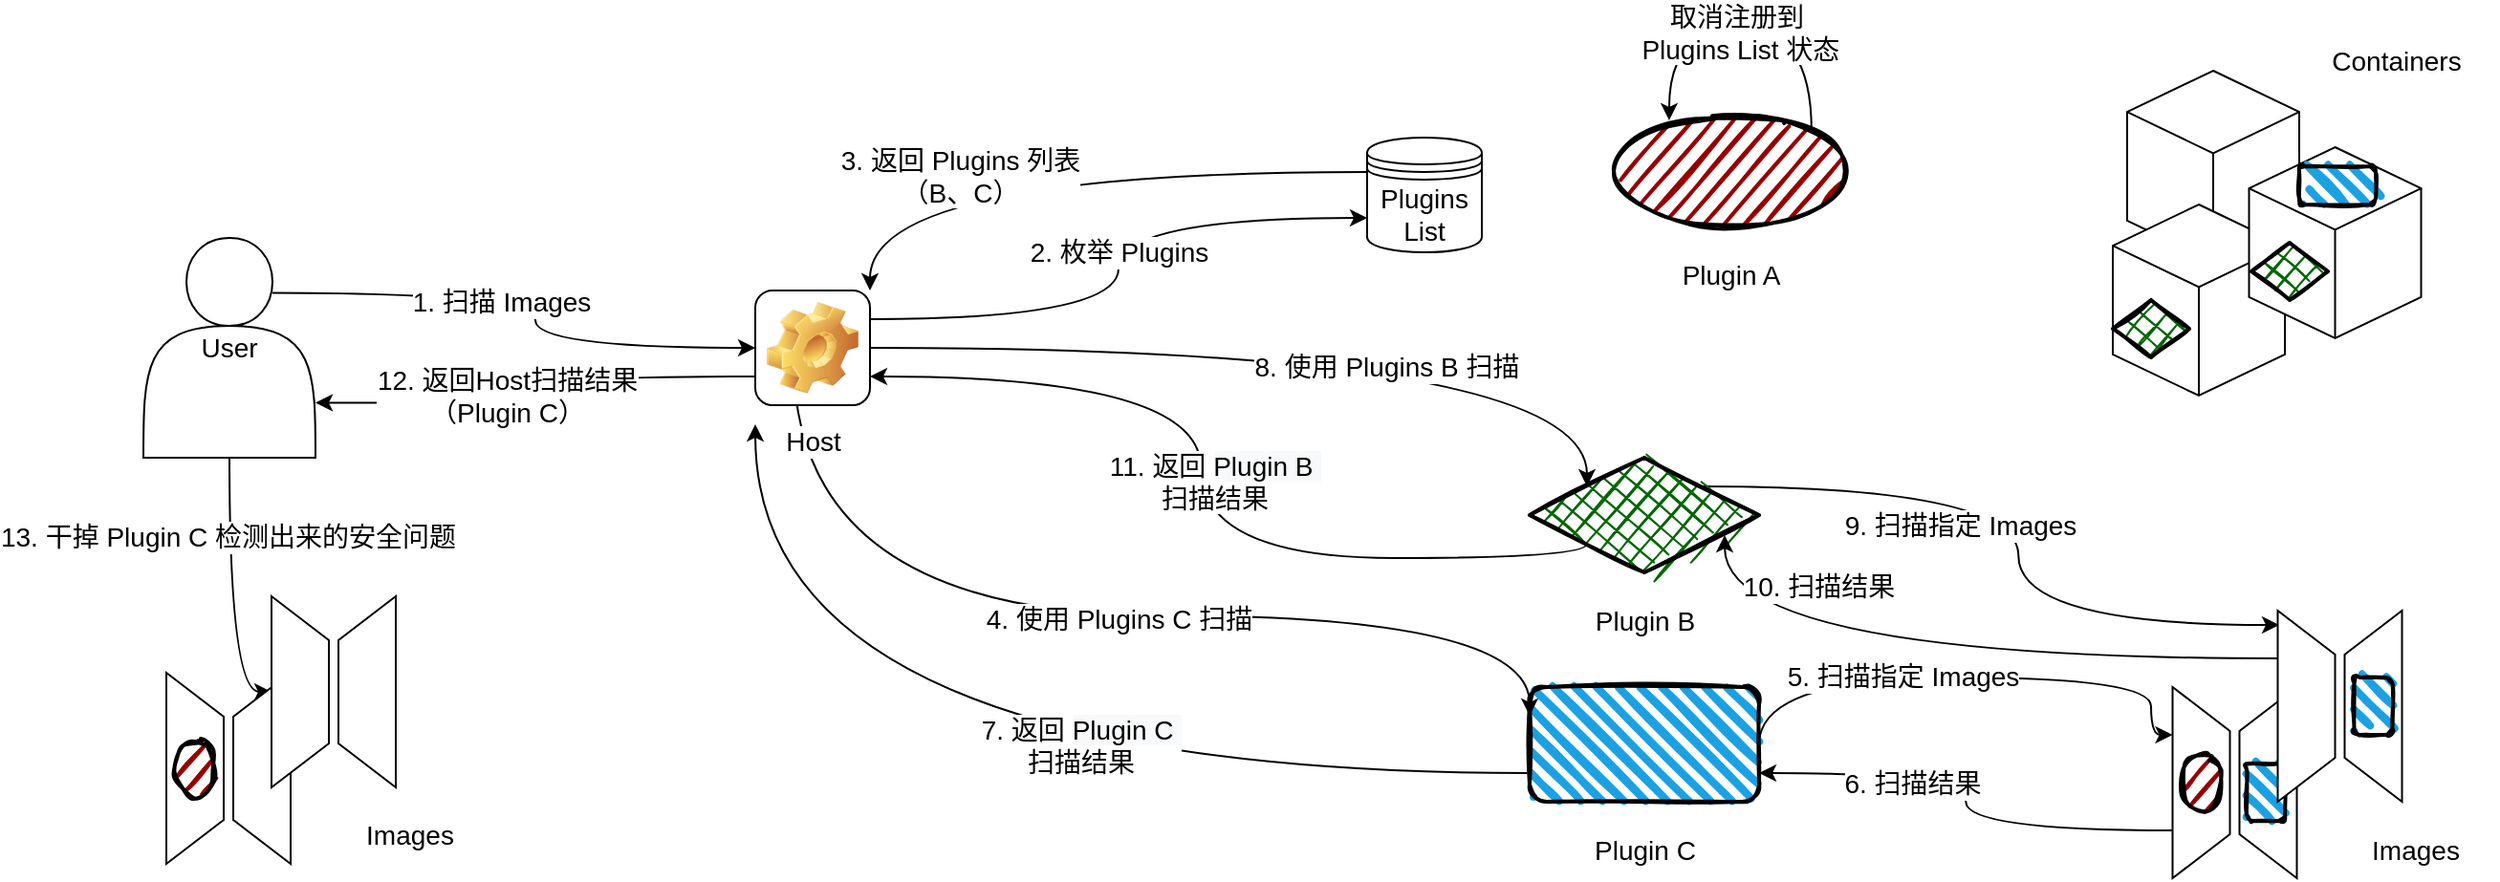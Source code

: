 <mxfile version="17.4.0" type="github">
  <diagram id="WiWz7q4bYspyMZFVrQvD" name="Page-1">
    <mxGraphModel dx="1395" dy="722" grid="0" gridSize="10" guides="1" tooltips="1" connect="1" arrows="1" fold="1" page="0" pageScale="1" pageWidth="827" pageHeight="1169" math="0" shadow="0">
      <root>
        <mxCell id="0" />
        <mxCell id="1" parent="0" />
        <mxCell id="hHCwbgIBu2njAsdtUpb5-46" style="edgeStyle=orthogonalEdgeStyle;curved=1;rounded=0;orthogonalLoop=1;jettySize=auto;html=1;exitX=0.75;exitY=0.25;exitDx=0;exitDy=0;exitPerimeter=0;fontSize=14;" edge="1" parent="1" source="hHCwbgIBu2njAsdtUpb5-67" target="hHCwbgIBu2njAsdtUpb5-37">
          <mxGeometry relative="1" as="geometry">
            <mxPoint x="160" y="460" as="sourcePoint" />
          </mxGeometry>
        </mxCell>
        <mxCell id="hHCwbgIBu2njAsdtUpb5-47" value="1. 扫描 Images" style="edgeLabel;html=1;align=center;verticalAlign=middle;resizable=0;points=[];fontSize=14;" vertex="1" connectable="0" parent="hHCwbgIBu2njAsdtUpb5-46">
          <mxGeometry x="-0.152" y="-4" relative="1" as="geometry">
            <mxPoint as="offset" />
          </mxGeometry>
        </mxCell>
        <mxCell id="hHCwbgIBu2njAsdtUpb5-4" value="" style="ellipse;whiteSpace=wrap;html=1;strokeWidth=2;fillWeight=2;hachureGap=8;fillColor=#990000;fillStyle=dots;sketch=1;" vertex="1" parent="1">
          <mxGeometry x="860" y="357.47" width="120" height="60" as="geometry" />
        </mxCell>
        <mxCell id="hHCwbgIBu2njAsdtUpb5-60" style="edgeStyle=orthogonalEdgeStyle;curved=1;rounded=0;orthogonalLoop=1;jettySize=auto;html=1;exitX=1;exitY=0;exitDx=0;exitDy=0;entryX=0.925;entryY=0.975;entryDx=0;entryDy=0;fontSize=14;entryPerimeter=0;" edge="1" parent="1" source="hHCwbgIBu2njAsdtUpb5-5" target="hHCwbgIBu2njAsdtUpb5-15">
          <mxGeometry relative="1" as="geometry" />
        </mxCell>
        <mxCell id="hHCwbgIBu2njAsdtUpb5-64" style="edgeStyle=orthogonalEdgeStyle;curved=1;rounded=0;orthogonalLoop=1;jettySize=auto;html=1;exitX=0;exitY=1;exitDx=0;exitDy=0;entryX=1;entryY=0.75;entryDx=0;entryDy=0;fontSize=14;" edge="1" parent="1" source="hHCwbgIBu2njAsdtUpb5-5" target="hHCwbgIBu2njAsdtUpb5-37">
          <mxGeometry relative="1" as="geometry">
            <Array as="points">
              <mxPoint x="845" y="590" />
              <mxPoint x="643" y="590" />
              <mxPoint x="643" y="495" />
            </Array>
          </mxGeometry>
        </mxCell>
        <mxCell id="hHCwbgIBu2njAsdtUpb5-5" value="" style="rhombus;whiteSpace=wrap;html=1;strokeWidth=2;fillWeight=-1;hachureGap=8;fillStyle=cross-hatch;fillColor=#006600;sketch=1;" vertex="1" parent="1">
          <mxGeometry x="815" y="537.5" width="120" height="60" as="geometry" />
        </mxCell>
        <mxCell id="hHCwbgIBu2njAsdtUpb5-50" style="edgeStyle=orthogonalEdgeStyle;curved=1;rounded=0;orthogonalLoop=1;jettySize=auto;html=1;exitX=1;exitY=0.5;exitDx=0;exitDy=0;entryX=0.25;entryY=1;entryDx=0;entryDy=0;fontSize=14;" edge="1" parent="1" source="hHCwbgIBu2njAsdtUpb5-6" target="hHCwbgIBu2njAsdtUpb5-11">
          <mxGeometry relative="1" as="geometry">
            <Array as="points">
              <mxPoint x="935" y="652.5" />
              <mxPoint x="1140" y="652.5" />
              <mxPoint x="1140" y="682.5" />
            </Array>
          </mxGeometry>
        </mxCell>
        <mxCell id="hHCwbgIBu2njAsdtUpb5-51" value="5. 扫描指定 Images" style="edgeLabel;html=1;align=center;verticalAlign=middle;resizable=0;points=[];fontSize=14;" vertex="1" connectable="0" parent="hHCwbgIBu2njAsdtUpb5-50">
          <mxGeometry x="-0.223" y="1" relative="1" as="geometry">
            <mxPoint as="offset" />
          </mxGeometry>
        </mxCell>
        <mxCell id="hHCwbgIBu2njAsdtUpb5-54" style="edgeStyle=orthogonalEdgeStyle;curved=1;rounded=0;orthogonalLoop=1;jettySize=auto;html=1;exitX=0;exitY=0.75;exitDx=0;exitDy=0;fontSize=14;" edge="1" parent="1" source="hHCwbgIBu2njAsdtUpb5-6">
          <mxGeometry relative="1" as="geometry">
            <mxPoint x="410" y="520" as="targetPoint" />
          </mxGeometry>
        </mxCell>
        <mxCell id="hHCwbgIBu2njAsdtUpb5-55" value="7. 返回&amp;nbsp;&lt;span style=&quot;background-color: rgb(248 , 249 , 250)&quot;&gt;Plugin C&amp;nbsp;&lt;/span&gt;&lt;br&gt;扫描结果" style="edgeLabel;html=1;align=center;verticalAlign=middle;resizable=0;points=[];fontSize=14;" vertex="1" connectable="0" parent="hHCwbgIBu2njAsdtUpb5-54">
          <mxGeometry x="0.2" y="-25" relative="1" as="geometry">
            <mxPoint x="117" y="10" as="offset" />
          </mxGeometry>
        </mxCell>
        <mxCell id="hHCwbgIBu2njAsdtUpb5-6" value="" style="rounded=1;whiteSpace=wrap;html=1;strokeWidth=2;fillWeight=4;hachureGap=8;hachureAngle=45;fillColor=#1ba1e2;sketch=1;" vertex="1" parent="1">
          <mxGeometry x="815" y="657.5" width="120" height="60" as="geometry" />
        </mxCell>
        <mxCell id="hHCwbgIBu2njAsdtUpb5-7" value="" style="html=1;whiteSpace=wrap;shape=isoCube2;backgroundOutline=1;isoAngle=15;" vertex="1" parent="1">
          <mxGeometry x="1127.5" y="335" width="90" height="100" as="geometry" />
        </mxCell>
        <mxCell id="hHCwbgIBu2njAsdtUpb5-52" style="edgeStyle=orthogonalEdgeStyle;curved=1;rounded=0;orthogonalLoop=1;jettySize=auto;html=1;exitX=0.75;exitY=1;exitDx=0;exitDy=0;entryX=1;entryY=0.75;entryDx=0;entryDy=0;fontSize=14;" edge="1" parent="1" source="hHCwbgIBu2njAsdtUpb5-11" target="hHCwbgIBu2njAsdtUpb5-6">
          <mxGeometry relative="1" as="geometry" />
        </mxCell>
        <mxCell id="hHCwbgIBu2njAsdtUpb5-53" value="6. 扫描结果" style="edgeLabel;html=1;align=center;verticalAlign=middle;resizable=0;points=[];fontSize=14;" vertex="1" connectable="0" parent="hHCwbgIBu2njAsdtUpb5-52">
          <mxGeometry x="0.358" y="5" relative="1" as="geometry">
            <mxPoint as="offset" />
          </mxGeometry>
        </mxCell>
        <mxCell id="hHCwbgIBu2njAsdtUpb5-11" value="" style="verticalLabelPosition=middle;verticalAlign=middle;html=1;shape=trapezoid;perimeter=trapezoidPerimeter;whiteSpace=wrap;size=0.23;arcSize=10;flipV=1;labelPosition=center;align=center;direction=south;" vertex="1" parent="1">
          <mxGeometry x="1151.25" y="657.5" width="30" height="100" as="geometry" />
        </mxCell>
        <mxCell id="hHCwbgIBu2njAsdtUpb5-12" value="" style="verticalLabelPosition=middle;verticalAlign=middle;html=1;shape=trapezoid;perimeter=trapezoidPerimeter;whiteSpace=wrap;size=0.23;arcSize=10;flipV=1;labelPosition=center;align=center;direction=north;" vertex="1" parent="1">
          <mxGeometry x="1186.25" y="657.5" width="30" height="100" as="geometry" />
        </mxCell>
        <mxCell id="hHCwbgIBu2njAsdtUpb5-13" value="" style="html=1;whiteSpace=wrap;shape=isoCube2;backgroundOutline=1;isoAngle=15;" vertex="1" parent="1">
          <mxGeometry x="1120" y="405" width="90" height="100" as="geometry" />
        </mxCell>
        <mxCell id="hHCwbgIBu2njAsdtUpb5-14" value="" style="html=1;whiteSpace=wrap;shape=isoCube2;backgroundOutline=1;isoAngle=15;" vertex="1" parent="1">
          <mxGeometry x="1191.25" y="375" width="90" height="100" as="geometry" />
        </mxCell>
        <mxCell id="hHCwbgIBu2njAsdtUpb5-16" value="" style="verticalLabelPosition=middle;verticalAlign=middle;html=1;shape=trapezoid;perimeter=trapezoidPerimeter;whiteSpace=wrap;size=0.23;arcSize=10;flipV=1;labelPosition=center;align=center;direction=north;" vertex="1" parent="1">
          <mxGeometry x="1241.25" y="617.5" width="30" height="100" as="geometry" />
        </mxCell>
        <mxCell id="hHCwbgIBu2njAsdtUpb5-24" value="" style="ellipse;whiteSpace=wrap;html=1;strokeWidth=2;fillWeight=2;hachureGap=8;fillColor=#990000;fillStyle=dots;sketch=1;" vertex="1" parent="1">
          <mxGeometry x="1155.62" y="692.5" width="21.25" height="30" as="geometry" />
        </mxCell>
        <mxCell id="hHCwbgIBu2njAsdtUpb5-25" value="" style="rounded=1;whiteSpace=wrap;html=1;strokeWidth=2;fillWeight=4;hachureGap=8;hachureAngle=45;fillColor=#1ba1e2;sketch=1;" vertex="1" parent="1">
          <mxGeometry x="1217.5" y="385" width="40" height="20" as="geometry" />
        </mxCell>
        <mxCell id="hHCwbgIBu2njAsdtUpb5-26" value="" style="rounded=1;whiteSpace=wrap;html=1;strokeWidth=2;fillWeight=4;hachureGap=8;hachureAngle=45;fillColor=#1ba1e2;sketch=1;" vertex="1" parent="1">
          <mxGeometry x="1246.25" y="652.5" width="20" height="30" as="geometry" />
        </mxCell>
        <mxCell id="hHCwbgIBu2njAsdtUpb5-27" value="" style="rhombus;whiteSpace=wrap;html=1;strokeWidth=2;fillWeight=-1;hachureGap=8;fillStyle=cross-hatch;fillColor=#006600;sketch=1;" vertex="1" parent="1">
          <mxGeometry x="1120" y="455" width="40" height="30" as="geometry" />
        </mxCell>
        <mxCell id="hHCwbgIBu2njAsdtUpb5-28" value="" style="rhombus;whiteSpace=wrap;html=1;strokeWidth=2;fillWeight=-1;hachureGap=8;fillStyle=cross-hatch;fillColor=#006600;sketch=1;" vertex="1" parent="1">
          <mxGeometry x="1192.5" y="425" width="40" height="30" as="geometry" />
        </mxCell>
        <mxCell id="hHCwbgIBu2njAsdtUpb5-29" value="&lt;font style=&quot;font-size: 14px&quot;&gt;Containers&lt;/font&gt;" style="text;html=1;strokeColor=none;fillColor=none;align=center;verticalAlign=middle;whiteSpace=wrap;rounded=0;" vertex="1" parent="1">
          <mxGeometry x="1226.25" y="315" width="85" height="30" as="geometry" />
        </mxCell>
        <mxCell id="hHCwbgIBu2njAsdtUpb5-30" value="&lt;font style=&quot;font-size: 14px&quot;&gt;Images&lt;/font&gt;" style="text;html=1;strokeColor=none;fillColor=none;align=center;verticalAlign=middle;whiteSpace=wrap;rounded=0;" vertex="1" parent="1">
          <mxGeometry x="1236.25" y="727.5" width="85" height="30" as="geometry" />
        </mxCell>
        <mxCell id="hHCwbgIBu2njAsdtUpb5-31" value="&lt;font style=&quot;font-size: 14px&quot;&gt;Plugin A&lt;/font&gt;" style="text;html=1;strokeColor=none;fillColor=none;align=center;verticalAlign=middle;whiteSpace=wrap;rounded=0;" vertex="1" parent="1">
          <mxGeometry x="877.5" y="427.47" width="85" height="30" as="geometry" />
        </mxCell>
        <mxCell id="hHCwbgIBu2njAsdtUpb5-32" value="&lt;font style=&quot;font-size: 14px&quot;&gt;Plugin B&lt;/font&gt;" style="text;html=1;strokeColor=none;fillColor=none;align=center;verticalAlign=middle;whiteSpace=wrap;rounded=0;" vertex="1" parent="1">
          <mxGeometry x="832.5" y="607.5" width="85" height="30" as="geometry" />
        </mxCell>
        <mxCell id="hHCwbgIBu2njAsdtUpb5-33" value="&lt;font style=&quot;font-size: 14px&quot;&gt;Plugin C&lt;/font&gt;" style="text;html=1;strokeColor=none;fillColor=none;align=center;verticalAlign=middle;whiteSpace=wrap;rounded=0;" vertex="1" parent="1">
          <mxGeometry x="832.5" y="727.5" width="85" height="30" as="geometry" />
        </mxCell>
        <mxCell id="hHCwbgIBu2njAsdtUpb5-43" style="edgeStyle=orthogonalEdgeStyle;curved=1;rounded=0;orthogonalLoop=1;jettySize=auto;html=1;exitX=0;exitY=0.3;exitDx=0;exitDy=0;entryX=1;entryY=0;entryDx=0;entryDy=0;fontSize=14;" edge="1" parent="1" source="hHCwbgIBu2njAsdtUpb5-34" target="hHCwbgIBu2njAsdtUpb5-37">
          <mxGeometry relative="1" as="geometry" />
        </mxCell>
        <mxCell id="hHCwbgIBu2njAsdtUpb5-44" value="3. 返回 Plugins 列表&lt;br&gt;（B、C）" style="edgeLabel;html=1;align=center;verticalAlign=middle;resizable=0;points=[];fontSize=14;" vertex="1" connectable="0" parent="hHCwbgIBu2njAsdtUpb5-43">
          <mxGeometry x="0.326" y="2" relative="1" as="geometry">
            <mxPoint as="offset" />
          </mxGeometry>
        </mxCell>
        <mxCell id="hHCwbgIBu2njAsdtUpb5-34" value="Plugins&lt;br&gt;List" style="shape=datastore;whiteSpace=wrap;html=1;fontSize=14;" vertex="1" parent="1">
          <mxGeometry x="730" y="370" width="60" height="60" as="geometry" />
        </mxCell>
        <mxCell id="hHCwbgIBu2njAsdtUpb5-41" style="edgeStyle=orthogonalEdgeStyle;curved=1;rounded=0;orthogonalLoop=1;jettySize=auto;html=1;exitX=1;exitY=0.25;exitDx=0;exitDy=0;entryX=0;entryY=0.7;entryDx=0;entryDy=0;fontSize=14;" edge="1" parent="1" source="hHCwbgIBu2njAsdtUpb5-37" target="hHCwbgIBu2njAsdtUpb5-34">
          <mxGeometry relative="1" as="geometry" />
        </mxCell>
        <mxCell id="hHCwbgIBu2njAsdtUpb5-42" value="2. 枚举 Plugins" style="edgeLabel;html=1;align=center;verticalAlign=middle;resizable=0;points=[];fontSize=14;" vertex="1" connectable="0" parent="hHCwbgIBu2njAsdtUpb5-41">
          <mxGeometry x="-0.291" y="-1" relative="1" as="geometry">
            <mxPoint x="19" y="-36" as="offset" />
          </mxGeometry>
        </mxCell>
        <mxCell id="hHCwbgIBu2njAsdtUpb5-48" style="edgeStyle=orthogonalEdgeStyle;curved=1;rounded=0;orthogonalLoop=1;jettySize=auto;html=1;exitX=0.75;exitY=1;exitDx=0;exitDy=0;entryX=0;entryY=0.25;entryDx=0;entryDy=0;fontSize=14;" edge="1" parent="1" target="hHCwbgIBu2njAsdtUpb5-6">
          <mxGeometry relative="1" as="geometry">
            <mxPoint x="430" y="485" as="sourcePoint" />
            <mxPoint x="790" y="647.5" as="targetPoint" />
            <Array as="points">
              <mxPoint x="430" y="620" />
              <mxPoint x="815" y="620" />
            </Array>
          </mxGeometry>
        </mxCell>
        <mxCell id="hHCwbgIBu2njAsdtUpb5-49" value="4. 使用 Plugins C 扫描" style="edgeLabel;html=1;align=center;verticalAlign=middle;resizable=0;points=[];fontSize=14;" vertex="1" connectable="0" parent="hHCwbgIBu2njAsdtUpb5-48">
          <mxGeometry x="0.058" y="5" relative="1" as="geometry">
            <mxPoint x="2" y="7" as="offset" />
          </mxGeometry>
        </mxCell>
        <mxCell id="hHCwbgIBu2njAsdtUpb5-58" style="edgeStyle=orthogonalEdgeStyle;curved=1;rounded=0;orthogonalLoop=1;jettySize=auto;html=1;exitX=1;exitY=0.5;exitDx=0;exitDy=0;entryX=0;entryY=0;entryDx=0;entryDy=0;fontSize=14;" edge="1" parent="1" source="hHCwbgIBu2njAsdtUpb5-37" target="hHCwbgIBu2njAsdtUpb5-5">
          <mxGeometry relative="1" as="geometry" />
        </mxCell>
        <mxCell id="hHCwbgIBu2njAsdtUpb5-66" style="edgeStyle=orthogonalEdgeStyle;curved=1;rounded=0;orthogonalLoop=1;jettySize=auto;html=1;exitX=0;exitY=0.75;exitDx=0;exitDy=0;entryX=1;entryY=0.75;entryDx=0;entryDy=0;fontSize=14;" edge="1" parent="1" source="hHCwbgIBu2njAsdtUpb5-37" target="hHCwbgIBu2njAsdtUpb5-67">
          <mxGeometry relative="1" as="geometry">
            <mxPoint x="190" y="515" as="targetPoint" />
          </mxGeometry>
        </mxCell>
        <mxCell id="hHCwbgIBu2njAsdtUpb5-68" value="12. 返回Host扫描结果&lt;br&gt;（Plugin C）" style="edgeLabel;html=1;align=center;verticalAlign=middle;resizable=0;points=[];fontSize=14;" vertex="1" connectable="0" parent="hHCwbgIBu2njAsdtUpb5-66">
          <mxGeometry x="0.418" y="-2" relative="1" as="geometry">
            <mxPoint x="29" y="-2" as="offset" />
          </mxGeometry>
        </mxCell>
        <mxCell id="hHCwbgIBu2njAsdtUpb5-37" value="Host" style="icon;html=1;image=img/clipart/Gear_128x128.png;fontSize=14;" vertex="1" parent="1">
          <mxGeometry x="410" y="450" width="60" height="60" as="geometry" />
        </mxCell>
        <mxCell id="hHCwbgIBu2njAsdtUpb5-45" value="" style="rounded=1;whiteSpace=wrap;html=1;strokeWidth=2;fillWeight=4;hachureGap=8;hachureAngle=45;fillColor=#1ba1e2;sketch=1;" vertex="1" parent="1">
          <mxGeometry x="1190" y="697.5" width="20" height="30" as="geometry" />
        </mxCell>
        <mxCell id="hHCwbgIBu2njAsdtUpb5-62" style="edgeStyle=orthogonalEdgeStyle;curved=1;rounded=0;orthogonalLoop=1;jettySize=auto;html=1;exitX=0.25;exitY=1;exitDx=0;exitDy=0;entryX=0.85;entryY=0.675;entryDx=0;entryDy=0;entryPerimeter=0;fontSize=14;" edge="1" parent="1" source="hHCwbgIBu2njAsdtUpb5-15" target="hHCwbgIBu2njAsdtUpb5-5">
          <mxGeometry relative="1" as="geometry" />
        </mxCell>
        <mxCell id="hHCwbgIBu2njAsdtUpb5-15" value="" style="verticalLabelPosition=middle;verticalAlign=middle;html=1;shape=trapezoid;perimeter=trapezoidPerimeter;whiteSpace=wrap;size=0.23;arcSize=10;flipV=1;labelPosition=center;align=center;direction=south;" vertex="1" parent="1">
          <mxGeometry x="1206.25" y="617.5" width="30" height="100" as="geometry" />
        </mxCell>
        <mxCell id="hHCwbgIBu2njAsdtUpb5-56" style="edgeStyle=orthogonalEdgeStyle;curved=1;rounded=0;orthogonalLoop=1;jettySize=auto;html=1;exitX=1;exitY=0;exitDx=0;exitDy=0;entryX=0.233;entryY=0.058;entryDx=0;entryDy=0;entryPerimeter=0;fontSize=14;" edge="1" parent="1" source="hHCwbgIBu2njAsdtUpb5-4" target="hHCwbgIBu2njAsdtUpb5-4">
          <mxGeometry relative="1" as="geometry">
            <Array as="points">
              <mxPoint x="962" y="312.47" />
              <mxPoint x="888" y="312.47" />
            </Array>
          </mxGeometry>
        </mxCell>
        <mxCell id="hHCwbgIBu2njAsdtUpb5-57" value="取消注册到&lt;br&gt;&amp;nbsp;Plugins List 状态" style="edgeLabel;html=1;align=center;verticalAlign=middle;resizable=0;points=[];fontSize=14;" vertex="1" connectable="0" parent="hHCwbgIBu2njAsdtUpb5-56">
          <mxGeometry x="0.055" y="2" relative="1" as="geometry">
            <mxPoint as="offset" />
          </mxGeometry>
        </mxCell>
        <mxCell id="hHCwbgIBu2njAsdtUpb5-59" value="8. 使用 Plugins B 扫描" style="edgeLabel;html=1;align=center;verticalAlign=middle;resizable=0;points=[];fontSize=14;" vertex="1" connectable="0" parent="1">
          <mxGeometry x="740" y="490" as="geometry" />
        </mxCell>
        <mxCell id="hHCwbgIBu2njAsdtUpb5-61" value="9. 扫描指定 Images" style="edgeLabel;html=1;align=center;verticalAlign=middle;resizable=0;points=[];fontSize=14;" vertex="1" connectable="0" parent="1">
          <mxGeometry x="1040" y="572.5" as="geometry" />
        </mxCell>
        <mxCell id="hHCwbgIBu2njAsdtUpb5-63" value="10. 扫描结果" style="edgeLabel;html=1;align=center;verticalAlign=middle;resizable=0;points=[];fontSize=14;" vertex="1" connectable="0" parent="1">
          <mxGeometry x="960" y="607.5" as="geometry">
            <mxPoint x="6" y="-3" as="offset" />
          </mxGeometry>
        </mxCell>
        <mxCell id="hHCwbgIBu2njAsdtUpb5-65" value="11. 返回&amp;nbsp;&lt;span style=&quot;background-color: rgb(248 , 249 , 250)&quot;&gt;Plugin B&amp;nbsp;&lt;/span&gt;&lt;br&gt;扫描结果" style="edgeLabel;html=1;align=center;verticalAlign=middle;resizable=0;points=[];fontSize=14;" vertex="1" connectable="0" parent="1">
          <mxGeometry x="650" y="550" as="geometry" />
        </mxCell>
        <mxCell id="hHCwbgIBu2njAsdtUpb5-78" style="edgeStyle=orthogonalEdgeStyle;curved=1;rounded=0;orthogonalLoop=1;jettySize=auto;html=1;exitX=0.5;exitY=1;exitDx=0;exitDy=0;entryX=0.5;entryY=1;entryDx=0;entryDy=0;fontSize=14;" edge="1" parent="1" source="hHCwbgIBu2njAsdtUpb5-67" target="hHCwbgIBu2njAsdtUpb5-76">
          <mxGeometry relative="1" as="geometry" />
        </mxCell>
        <mxCell id="hHCwbgIBu2njAsdtUpb5-79" value="13. 干掉 Plugin C 检测出来的安全问题" style="edgeLabel;html=1;align=center;verticalAlign=middle;resizable=0;points=[];fontSize=14;" vertex="1" connectable="0" parent="hHCwbgIBu2njAsdtUpb5-78">
          <mxGeometry x="-0.424" y="-1" relative="1" as="geometry">
            <mxPoint as="offset" />
          </mxGeometry>
        </mxCell>
        <mxCell id="hHCwbgIBu2njAsdtUpb5-67" value="User" style="shape=actor;whiteSpace=wrap;html=1;fontSize=14;" vertex="1" parent="1">
          <mxGeometry x="90" y="422.5" width="90" height="115" as="geometry" />
        </mxCell>
        <mxCell id="hHCwbgIBu2njAsdtUpb5-69" value="" style="verticalLabelPosition=middle;verticalAlign=middle;html=1;shape=trapezoid;perimeter=trapezoidPerimeter;whiteSpace=wrap;size=0.23;arcSize=10;flipV=1;labelPosition=center;align=center;direction=south;" vertex="1" parent="1">
          <mxGeometry x="102" y="650" width="30" height="100" as="geometry" />
        </mxCell>
        <mxCell id="hHCwbgIBu2njAsdtUpb5-70" value="" style="verticalLabelPosition=middle;verticalAlign=middle;html=1;shape=trapezoid;perimeter=trapezoidPerimeter;whiteSpace=wrap;size=0.23;arcSize=10;flipV=1;labelPosition=center;align=center;direction=north;" vertex="1" parent="1">
          <mxGeometry x="137" y="650" width="30" height="100" as="geometry" />
        </mxCell>
        <mxCell id="hHCwbgIBu2njAsdtUpb5-71" value="" style="verticalLabelPosition=middle;verticalAlign=middle;html=1;shape=trapezoid;perimeter=trapezoidPerimeter;whiteSpace=wrap;size=0.23;arcSize=10;flipV=1;labelPosition=center;align=center;direction=north;" vertex="1" parent="1">
          <mxGeometry x="192" y="610" width="30" height="100" as="geometry" />
        </mxCell>
        <mxCell id="hHCwbgIBu2njAsdtUpb5-72" value="" style="ellipse;whiteSpace=wrap;html=1;strokeWidth=2;fillWeight=2;hachureGap=8;fillColor=#990000;fillStyle=dots;sketch=1;" vertex="1" parent="1">
          <mxGeometry x="106.37" y="685" width="21.25" height="30" as="geometry" />
        </mxCell>
        <mxCell id="hHCwbgIBu2njAsdtUpb5-74" value="&lt;font style=&quot;font-size: 14px&quot;&gt;Images&lt;/font&gt;" style="text;html=1;strokeColor=none;fillColor=none;align=center;verticalAlign=middle;whiteSpace=wrap;rounded=0;" vertex="1" parent="1">
          <mxGeometry x="187" y="720" width="85" height="30" as="geometry" />
        </mxCell>
        <mxCell id="hHCwbgIBu2njAsdtUpb5-76" value="" style="verticalLabelPosition=middle;verticalAlign=middle;html=1;shape=trapezoid;perimeter=trapezoidPerimeter;whiteSpace=wrap;size=0.23;arcSize=10;flipV=1;labelPosition=center;align=center;direction=south;" vertex="1" parent="1">
          <mxGeometry x="157" y="610" width="30" height="100" as="geometry" />
        </mxCell>
      </root>
    </mxGraphModel>
  </diagram>
</mxfile>
